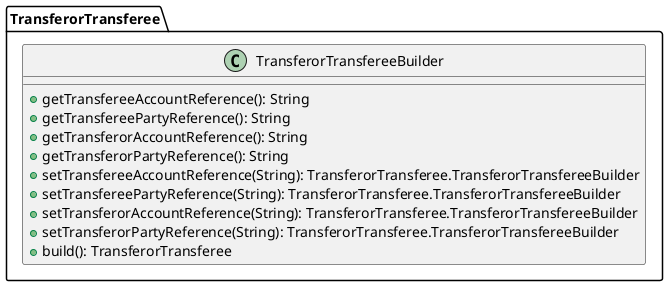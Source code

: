 @startuml

    class TransferorTransferee.TransferorTransfereeBuilder [[TransferorTransferee.TransferorTransfereeBuilder.html]] {
        +getTransfereeAccountReference(): String
        +getTransfereePartyReference(): String
        +getTransferorAccountReference(): String
        +getTransferorPartyReference(): String
        +setTransfereeAccountReference(String): TransferorTransferee.TransferorTransfereeBuilder
        +setTransfereePartyReference(String): TransferorTransferee.TransferorTransfereeBuilder
        +setTransferorAccountReference(String): TransferorTransferee.TransferorTransfereeBuilder
        +setTransferorPartyReference(String): TransferorTransferee.TransferorTransfereeBuilder
        +build(): TransferorTransferee
    }

@enduml
